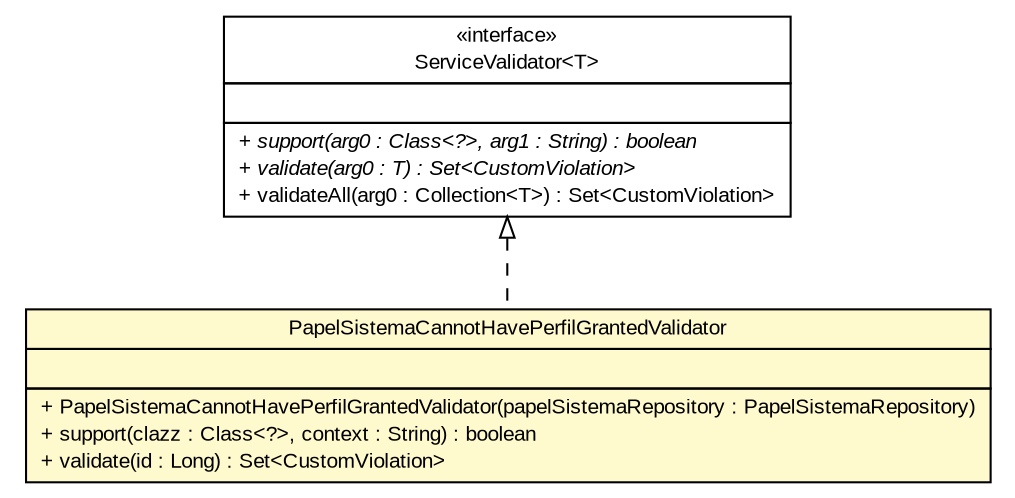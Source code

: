 #!/usr/local/bin/dot
#
# Class diagram 
# Generated by UMLGraph version R5_6 (http://www.umlgraph.org/)
#

digraph G {
	edge [fontname="arial",fontsize=10,labelfontname="arial",labelfontsize=10];
	node [fontname="arial",fontsize=10,shape=plaintext];
	nodesep=0.25;
	ranksep=0.5;
	// br.gov.to.sefaz.seg.business.gestao.service.validator.PapelSistemaCannotHavePerfilGrantedValidator
	c24333 [label=<<table title="br.gov.to.sefaz.seg.business.gestao.service.validator.PapelSistemaCannotHavePerfilGrantedValidator" border="0" cellborder="1" cellspacing="0" cellpadding="2" port="p" bgcolor="lemonChiffon" href="./PapelSistemaCannotHavePerfilGrantedValidator.html">
		<tr><td><table border="0" cellspacing="0" cellpadding="1">
<tr><td align="center" balign="center"> PapelSistemaCannotHavePerfilGrantedValidator </td></tr>
		</table></td></tr>
		<tr><td><table border="0" cellspacing="0" cellpadding="1">
<tr><td align="left" balign="left">  </td></tr>
		</table></td></tr>
		<tr><td><table border="0" cellspacing="0" cellpadding="1">
<tr><td align="left" balign="left"> + PapelSistemaCannotHavePerfilGrantedValidator(papelSistemaRepository : PapelSistemaRepository) </td></tr>
<tr><td align="left" balign="left"> + support(clazz : Class&lt;?&gt;, context : String) : boolean </td></tr>
<tr><td align="left" balign="left"> + validate(id : Long) : Set&lt;CustomViolation&gt; </td></tr>
		</table></td></tr>
		</table>>, URL="./PapelSistemaCannotHavePerfilGrantedValidator.html", fontname="arial", fontcolor="black", fontsize=10.0];
	//br.gov.to.sefaz.seg.business.gestao.service.validator.PapelSistemaCannotHavePerfilGrantedValidator implements br.gov.to.sefaz.business.service.validation.ServiceValidator<T>
	c24409:p -> c24333:p [dir=back,arrowtail=empty,style=dashed];
	// br.gov.to.sefaz.business.service.validation.ServiceValidator<T>
	c24409 [label=<<table title="br.gov.to.sefaz.business.service.validation.ServiceValidator" border="0" cellborder="1" cellspacing="0" cellpadding="2" port="p" href="http://java.sun.com/j2se/1.4.2/docs/api/br/gov/to/sefaz/business/service/validation/ServiceValidator.html">
		<tr><td><table border="0" cellspacing="0" cellpadding="1">
<tr><td align="center" balign="center"> &#171;interface&#187; </td></tr>
<tr><td align="center" balign="center"> ServiceValidator&lt;T&gt; </td></tr>
		</table></td></tr>
		<tr><td><table border="0" cellspacing="0" cellpadding="1">
<tr><td align="left" balign="left">  </td></tr>
		</table></td></tr>
		<tr><td><table border="0" cellspacing="0" cellpadding="1">
<tr><td align="left" balign="left"><font face="arial italic" point-size="10.0"> + support(arg0 : Class&lt;?&gt;, arg1 : String) : boolean </font></td></tr>
<tr><td align="left" balign="left"><font face="arial italic" point-size="10.0"> + validate(arg0 : T) : Set&lt;CustomViolation&gt; </font></td></tr>
<tr><td align="left" balign="left"> + validateAll(arg0 : Collection&lt;T&gt;) : Set&lt;CustomViolation&gt; </td></tr>
		</table></td></tr>
		</table>>, URL="http://java.sun.com/j2se/1.4.2/docs/api/br/gov/to/sefaz/business/service/validation/ServiceValidator.html", fontname="arial", fontcolor="black", fontsize=10.0];
}

